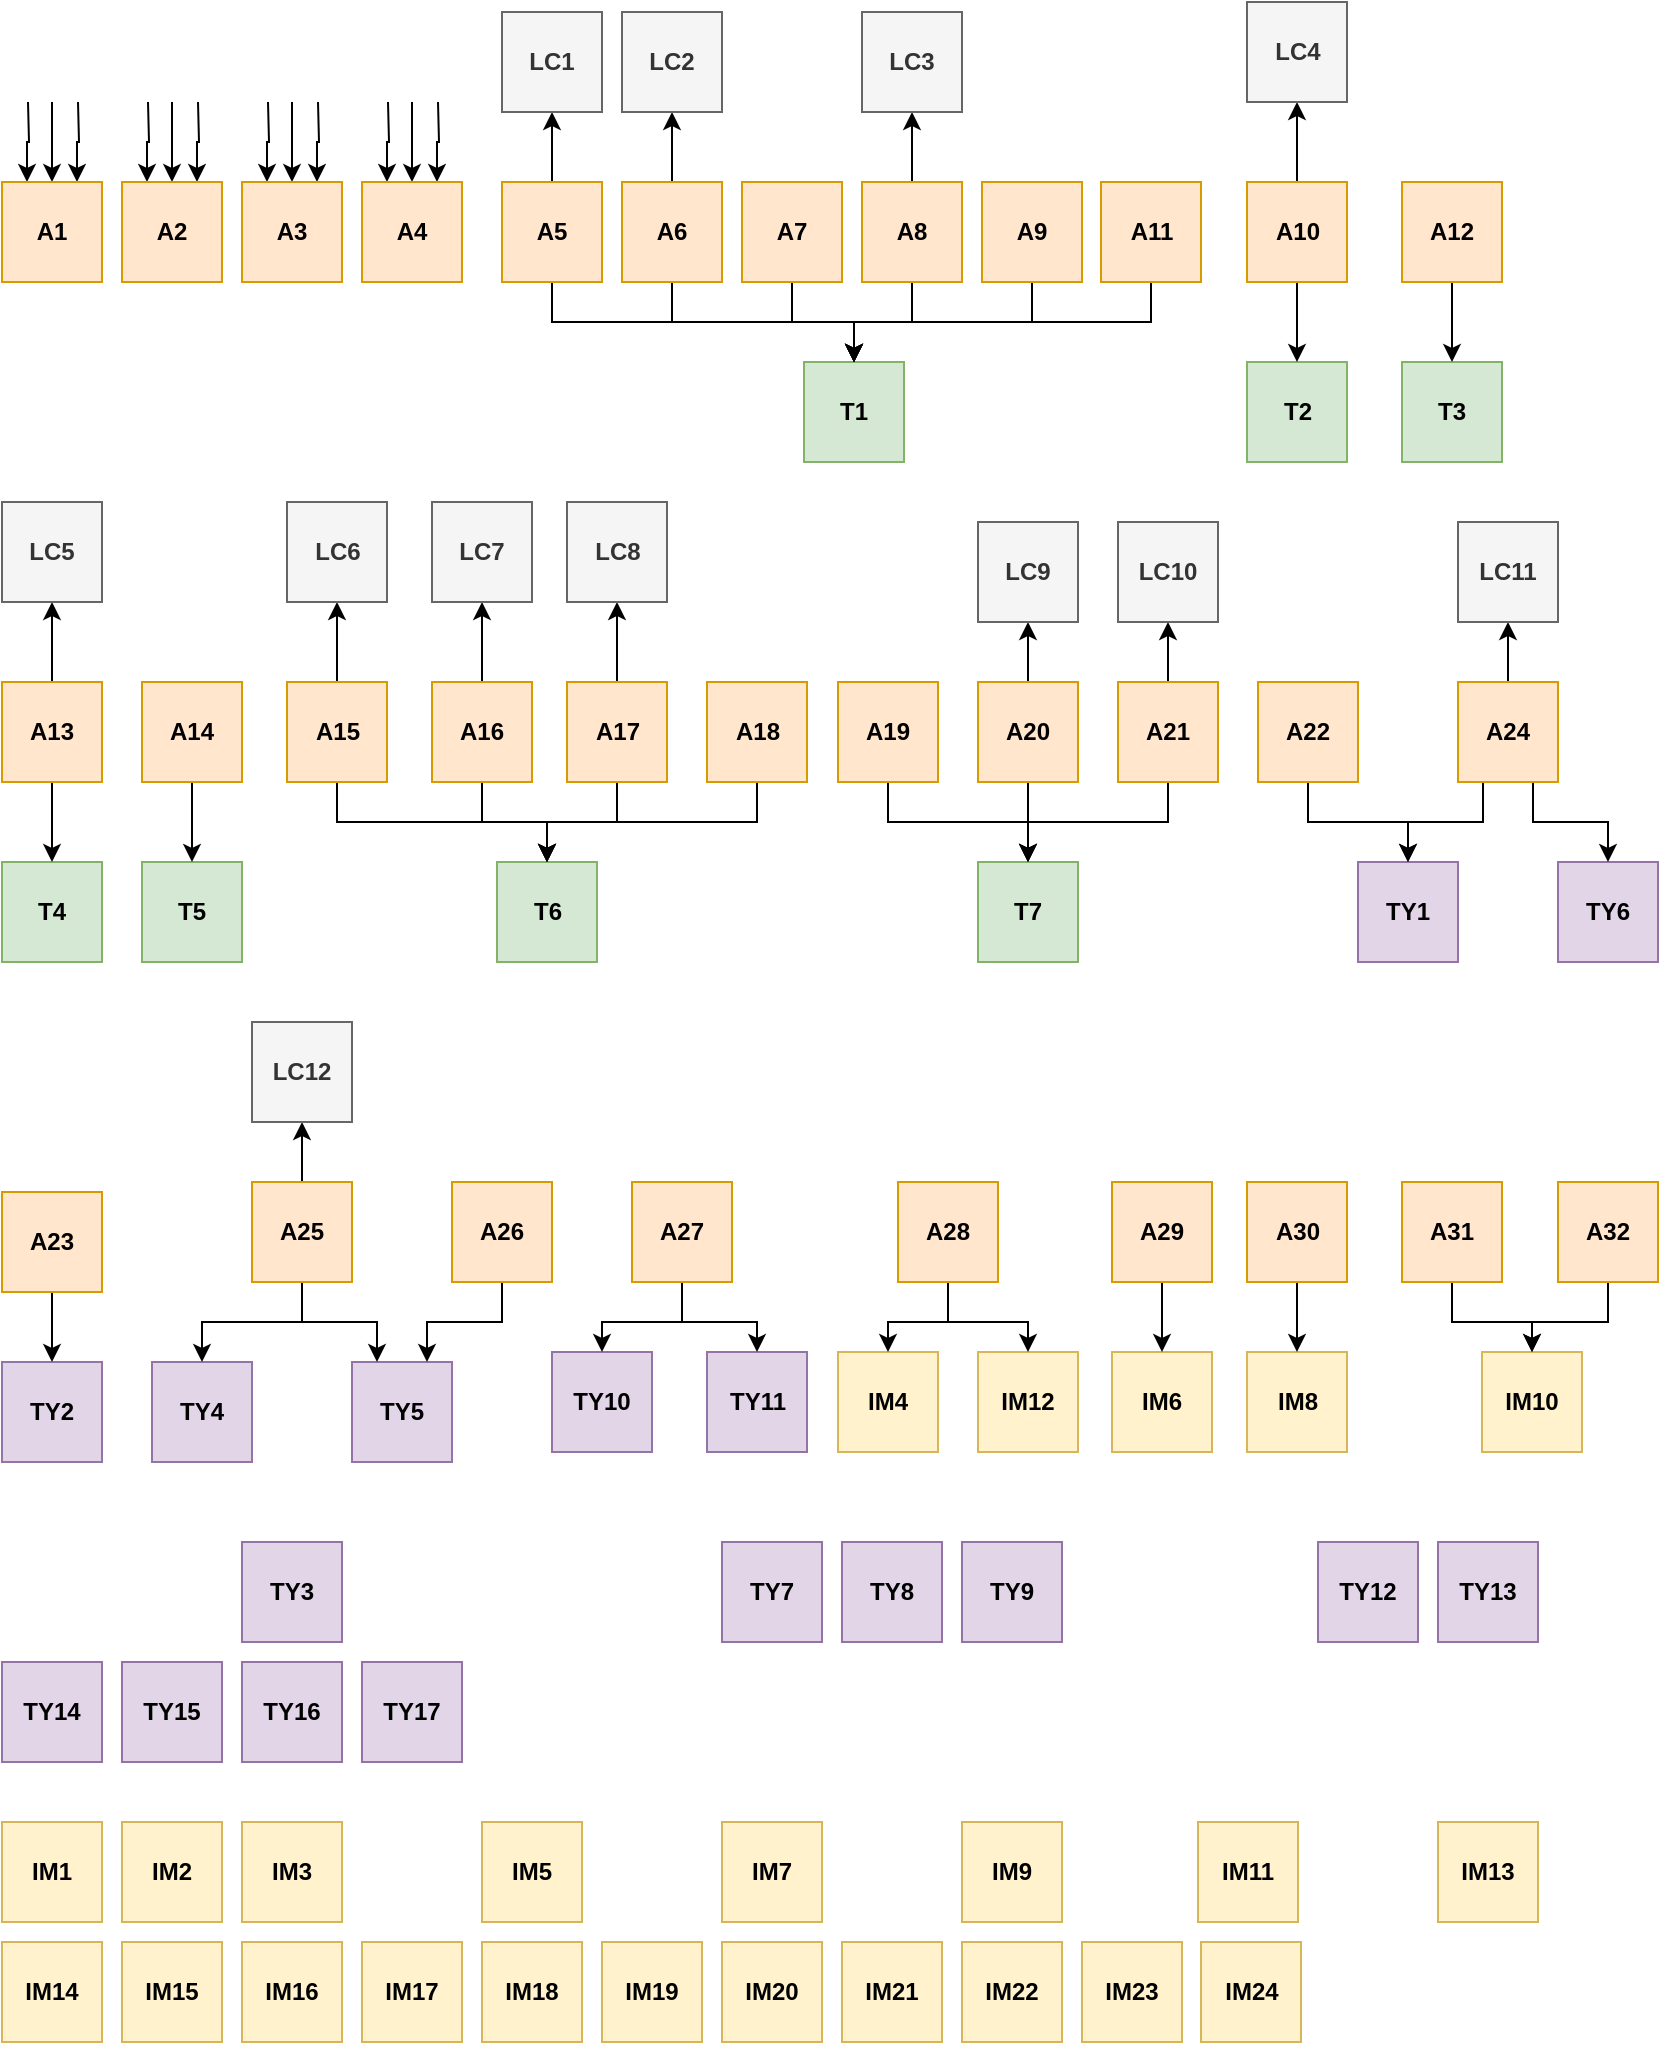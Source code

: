 <mxfile version="20.8.23" type="device"><diagram id="5urPLMQb_V5D_lJRH4lH" name="Page-1"><mxGraphModel dx="1372" dy="822" grid="1" gridSize="10" guides="1" tooltips="1" connect="1" arrows="1" fold="1" page="1" pageScale="1" pageWidth="850" pageHeight="1100" math="0" shadow="0"><root><mxCell id="0"/><mxCell id="1" parent="0"/><mxCell id="iH-Qjy_dWgZsUewNH3ee-1" value="&lt;b&gt;TY13&lt;/b&gt;" style="whiteSpace=wrap;html=1;aspect=fixed;fillColor=#e1d5e7;strokeColor=#9673a6;" parent="1" vertex="1"><mxGeometry x="728" y="780" width="50" height="50" as="geometry"/></mxCell><mxCell id="iH-Qjy_dWgZsUewNH3ee-2" value="&lt;b&gt;TY12&lt;/b&gt;" style="whiteSpace=wrap;html=1;aspect=fixed;fillColor=#e1d5e7;strokeColor=#9673a6;" parent="1" vertex="1"><mxGeometry x="668" y="780" width="50" height="50" as="geometry"/></mxCell><mxCell id="iH-Qjy_dWgZsUewNH3ee-3" value="&lt;b&gt;TY11&lt;/b&gt;" style="whiteSpace=wrap;html=1;aspect=fixed;fillColor=#e1d5e7;strokeColor=#9673a6;" parent="1" vertex="1"><mxGeometry x="362.5" y="685" width="50" height="50" as="geometry"/></mxCell><mxCell id="iH-Qjy_dWgZsUewNH3ee-4" value="&lt;b&gt;TY10&lt;/b&gt;" style="whiteSpace=wrap;html=1;aspect=fixed;fillColor=#e1d5e7;strokeColor=#9673a6;" parent="1" vertex="1"><mxGeometry x="285" y="685" width="50" height="50" as="geometry"/></mxCell><mxCell id="iH-Qjy_dWgZsUewNH3ee-5" value="&lt;b&gt;TY9&lt;/b&gt;" style="whiteSpace=wrap;html=1;aspect=fixed;fillColor=#e1d5e7;strokeColor=#9673a6;" parent="1" vertex="1"><mxGeometry x="490" y="780" width="50" height="50" as="geometry"/></mxCell><mxCell id="iH-Qjy_dWgZsUewNH3ee-6" value="&lt;b&gt;TY8&lt;/b&gt;" style="whiteSpace=wrap;html=1;aspect=fixed;fillColor=#e1d5e7;strokeColor=#9673a6;" parent="1" vertex="1"><mxGeometry x="430" y="780" width="50" height="50" as="geometry"/></mxCell><mxCell id="iH-Qjy_dWgZsUewNH3ee-7" value="&lt;b&gt;TY7&lt;/b&gt;" style="whiteSpace=wrap;html=1;aspect=fixed;fillColor=#e1d5e7;strokeColor=#9673a6;" parent="1" vertex="1"><mxGeometry x="370" y="780" width="50" height="50" as="geometry"/></mxCell><mxCell id="iH-Qjy_dWgZsUewNH3ee-8" value="&lt;b&gt;TY6&lt;/b&gt;" style="whiteSpace=wrap;html=1;aspect=fixed;fillColor=#e1d5e7;strokeColor=#9673a6;" parent="1" vertex="1"><mxGeometry x="788" y="440" width="50" height="50" as="geometry"/></mxCell><mxCell id="iH-Qjy_dWgZsUewNH3ee-9" value="&lt;b&gt;TY5&lt;/b&gt;" style="whiteSpace=wrap;html=1;aspect=fixed;fillColor=#e1d5e7;strokeColor=#9673a6;" parent="1" vertex="1"><mxGeometry x="185" y="690" width="50" height="50" as="geometry"/></mxCell><mxCell id="iH-Qjy_dWgZsUewNH3ee-10" value="&lt;b&gt;TY4&lt;/b&gt;" style="whiteSpace=wrap;html=1;aspect=fixed;fillColor=#e1d5e7;strokeColor=#9673a6;" parent="1" vertex="1"><mxGeometry x="85" y="690" width="50" height="50" as="geometry"/></mxCell><mxCell id="iH-Qjy_dWgZsUewNH3ee-11" value="&lt;b&gt;TY3&lt;/b&gt;" style="whiteSpace=wrap;html=1;aspect=fixed;fillColor=#e1d5e7;strokeColor=#9673a6;" parent="1" vertex="1"><mxGeometry x="130" y="780" width="50" height="50" as="geometry"/></mxCell><mxCell id="iH-Qjy_dWgZsUewNH3ee-12" value="&lt;b&gt;TY2&lt;/b&gt;" style="whiteSpace=wrap;html=1;aspect=fixed;fillColor=#e1d5e7;strokeColor=#9673a6;" parent="1" vertex="1"><mxGeometry x="10" y="690" width="50" height="50" as="geometry"/></mxCell><mxCell id="iH-Qjy_dWgZsUewNH3ee-13" value="&lt;b&gt;TY1&lt;/b&gt;" style="whiteSpace=wrap;html=1;aspect=fixed;fillColor=#e1d5e7;strokeColor=#9673a6;" parent="1" vertex="1"><mxGeometry x="688" y="440" width="50" height="50" as="geometry"/></mxCell><mxCell id="ObGAdsP4N7KiZt7P1WI1-11" value="&lt;b&gt;TY17&lt;/b&gt;" style="whiteSpace=wrap;html=1;aspect=fixed;fillColor=#e1d5e7;strokeColor=#9673a6;" parent="1" vertex="1"><mxGeometry x="190" y="840" width="50" height="50" as="geometry"/></mxCell><mxCell id="ObGAdsP4N7KiZt7P1WI1-12" value="&lt;b&gt;TY16&lt;/b&gt;" style="whiteSpace=wrap;html=1;aspect=fixed;fillColor=#e1d5e7;strokeColor=#9673a6;" parent="1" vertex="1"><mxGeometry x="130" y="840" width="50" height="50" as="geometry"/></mxCell><mxCell id="ObGAdsP4N7KiZt7P1WI1-13" value="&lt;b&gt;TY15&lt;/b&gt;" style="whiteSpace=wrap;html=1;aspect=fixed;fillColor=#e1d5e7;strokeColor=#9673a6;" parent="1" vertex="1"><mxGeometry x="70" y="840" width="50" height="50" as="geometry"/></mxCell><mxCell id="ObGAdsP4N7KiZt7P1WI1-14" value="&lt;b&gt;TY14&lt;/b&gt;" style="whiteSpace=wrap;html=1;aspect=fixed;fillColor=#e1d5e7;strokeColor=#9673a6;" parent="1" vertex="1"><mxGeometry x="10" y="840" width="50" height="50" as="geometry"/></mxCell><mxCell id="ObGAdsP4N7KiZt7P1WI1-15" value="T1" style="rounded=0;whiteSpace=wrap;html=1;fontStyle=1;fillColor=#d5e8d4;strokeColor=#82b366;" parent="1" vertex="1"><mxGeometry x="411" y="190" width="50" height="50" as="geometry"/></mxCell><mxCell id="ObGAdsP4N7KiZt7P1WI1-16" value="T2" style="rounded=0;whiteSpace=wrap;html=1;fontStyle=1;fillColor=#d5e8d4;strokeColor=#82b366;" parent="1" vertex="1"><mxGeometry x="632.5" y="190" width="50" height="50" as="geometry"/></mxCell><mxCell id="ObGAdsP4N7KiZt7P1WI1-17" value="T3" style="rounded=0;whiteSpace=wrap;html=1;fontStyle=1;fillColor=#d5e8d4;strokeColor=#82b366;" parent="1" vertex="1"><mxGeometry x="710" y="190" width="50" height="50" as="geometry"/></mxCell><mxCell id="ObGAdsP4N7KiZt7P1WI1-18" value="T4" style="rounded=0;whiteSpace=wrap;html=1;fontStyle=1;fillColor=#d5e8d4;strokeColor=#82b366;" parent="1" vertex="1"><mxGeometry x="10" y="440" width="50" height="50" as="geometry"/></mxCell><mxCell id="ObGAdsP4N7KiZt7P1WI1-19" value="T5" style="rounded=0;whiteSpace=wrap;html=1;fontStyle=1;fillColor=#d5e8d4;strokeColor=#82b366;" parent="1" vertex="1"><mxGeometry x="80" y="440" width="50" height="50" as="geometry"/></mxCell><mxCell id="ObGAdsP4N7KiZt7P1WI1-20" value="T7" style="rounded=0;whiteSpace=wrap;html=1;fontStyle=1;fillColor=#d5e8d4;strokeColor=#82b366;" parent="1" vertex="1"><mxGeometry x="498" y="440" width="50" height="50" as="geometry"/></mxCell><mxCell id="ObGAdsP4N7KiZt7P1WI1-21" value="T6" style="rounded=0;whiteSpace=wrap;html=1;fontStyle=1;fillColor=#d5e8d4;strokeColor=#82b366;" parent="1" vertex="1"><mxGeometry x="257.5" y="440" width="50" height="50" as="geometry"/></mxCell><mxCell id="ObGAdsP4N7KiZt7P1WI1-84" style="edgeStyle=orthogonalEdgeStyle;rounded=0;orthogonalLoop=1;jettySize=auto;html=1;exitX=0.25;exitY=0;exitDx=0;exitDy=0;endArrow=none;endFill=0;startArrow=classic;startFill=1;" parent="1" source="ObGAdsP4N7KiZt7P1WI1-22" edge="1"><mxGeometry relative="1" as="geometry"><mxPoint x="23" y="60" as="targetPoint"/></mxGeometry></mxCell><mxCell id="ObGAdsP4N7KiZt7P1WI1-85" style="edgeStyle=orthogonalEdgeStyle;rounded=0;orthogonalLoop=1;jettySize=auto;html=1;exitX=0.5;exitY=0;exitDx=0;exitDy=0;endArrow=none;endFill=0;startArrow=classic;startFill=1;" parent="1" source="ObGAdsP4N7KiZt7P1WI1-22" edge="1"><mxGeometry relative="1" as="geometry"><mxPoint x="35" y="60" as="targetPoint"/></mxGeometry></mxCell><mxCell id="ObGAdsP4N7KiZt7P1WI1-86" style="edgeStyle=orthogonalEdgeStyle;rounded=0;orthogonalLoop=1;jettySize=auto;html=1;exitX=0.75;exitY=0;exitDx=0;exitDy=0;endArrow=none;endFill=0;startArrow=classic;startFill=1;" parent="1" source="ObGAdsP4N7KiZt7P1WI1-22" edge="1"><mxGeometry relative="1" as="geometry"><mxPoint x="48" y="60" as="targetPoint"/></mxGeometry></mxCell><mxCell id="ObGAdsP4N7KiZt7P1WI1-22" value="A1" style="rounded=0;whiteSpace=wrap;html=1;fontStyle=1;fillColor=#ffe6cc;strokeColor=#d79b00;" parent="1" vertex="1"><mxGeometry x="10" y="100" width="50" height="50" as="geometry"/></mxCell><mxCell id="ObGAdsP4N7KiZt7P1WI1-87" style="edgeStyle=orthogonalEdgeStyle;rounded=0;orthogonalLoop=1;jettySize=auto;html=1;exitX=0.25;exitY=0;exitDx=0;exitDy=0;startArrow=classic;startFill=1;endArrow=none;endFill=0;" parent="1" source="ObGAdsP4N7KiZt7P1WI1-23" edge="1"><mxGeometry relative="1" as="geometry"><mxPoint x="83" y="60" as="targetPoint"/></mxGeometry></mxCell><mxCell id="ObGAdsP4N7KiZt7P1WI1-88" style="edgeStyle=orthogonalEdgeStyle;rounded=0;orthogonalLoop=1;jettySize=auto;html=1;exitX=0.5;exitY=0;exitDx=0;exitDy=0;startArrow=classic;startFill=1;endArrow=none;endFill=0;" parent="1" source="ObGAdsP4N7KiZt7P1WI1-23" edge="1"><mxGeometry relative="1" as="geometry"><mxPoint x="95" y="60" as="targetPoint"/></mxGeometry></mxCell><mxCell id="ObGAdsP4N7KiZt7P1WI1-89" style="edgeStyle=orthogonalEdgeStyle;rounded=0;orthogonalLoop=1;jettySize=auto;html=1;exitX=0.75;exitY=0;exitDx=0;exitDy=0;startArrow=classic;startFill=1;endArrow=none;endFill=0;" parent="1" source="ObGAdsP4N7KiZt7P1WI1-23" edge="1"><mxGeometry relative="1" as="geometry"><mxPoint x="108" y="60" as="targetPoint"/></mxGeometry></mxCell><mxCell id="ObGAdsP4N7KiZt7P1WI1-23" value="A2" style="rounded=0;whiteSpace=wrap;html=1;fontStyle=1;fillColor=#ffe6cc;strokeColor=#d79b00;" parent="1" vertex="1"><mxGeometry x="70" y="100" width="50" height="50" as="geometry"/></mxCell><mxCell id="ObGAdsP4N7KiZt7P1WI1-90" style="edgeStyle=orthogonalEdgeStyle;rounded=0;orthogonalLoop=1;jettySize=auto;html=1;exitX=0.25;exitY=0;exitDx=0;exitDy=0;startArrow=classic;startFill=1;endArrow=none;endFill=0;" parent="1" source="ObGAdsP4N7KiZt7P1WI1-24" edge="1"><mxGeometry relative="1" as="geometry"><mxPoint x="143" y="60" as="targetPoint"/></mxGeometry></mxCell><mxCell id="ObGAdsP4N7KiZt7P1WI1-91" style="edgeStyle=orthogonalEdgeStyle;rounded=0;orthogonalLoop=1;jettySize=auto;html=1;exitX=0.5;exitY=0;exitDx=0;exitDy=0;startArrow=classic;startFill=1;endArrow=none;endFill=0;" parent="1" source="ObGAdsP4N7KiZt7P1WI1-24" edge="1"><mxGeometry relative="1" as="geometry"><mxPoint x="155" y="60" as="targetPoint"/></mxGeometry></mxCell><mxCell id="ObGAdsP4N7KiZt7P1WI1-92" style="edgeStyle=orthogonalEdgeStyle;rounded=0;orthogonalLoop=1;jettySize=auto;html=1;exitX=0.75;exitY=0;exitDx=0;exitDy=0;startArrow=classic;startFill=1;endArrow=none;endFill=0;" parent="1" source="ObGAdsP4N7KiZt7P1WI1-24" edge="1"><mxGeometry relative="1" as="geometry"><mxPoint x="168" y="60" as="targetPoint"/></mxGeometry></mxCell><mxCell id="ObGAdsP4N7KiZt7P1WI1-24" value="A3" style="rounded=0;whiteSpace=wrap;html=1;fontStyle=1;fillColor=#ffe6cc;strokeColor=#d79b00;" parent="1" vertex="1"><mxGeometry x="130" y="100" width="50" height="50" as="geometry"/></mxCell><mxCell id="ObGAdsP4N7KiZt7P1WI1-93" style="edgeStyle=orthogonalEdgeStyle;rounded=0;orthogonalLoop=1;jettySize=auto;html=1;exitX=0.25;exitY=0;exitDx=0;exitDy=0;startArrow=classic;startFill=1;endArrow=none;endFill=0;" parent="1" source="ObGAdsP4N7KiZt7P1WI1-25" edge="1"><mxGeometry relative="1" as="geometry"><mxPoint x="203" y="60" as="targetPoint"/></mxGeometry></mxCell><mxCell id="ObGAdsP4N7KiZt7P1WI1-94" style="edgeStyle=orthogonalEdgeStyle;rounded=0;orthogonalLoop=1;jettySize=auto;html=1;exitX=0.5;exitY=0;exitDx=0;exitDy=0;startArrow=classic;startFill=1;endArrow=none;endFill=0;" parent="1" source="ObGAdsP4N7KiZt7P1WI1-25" edge="1"><mxGeometry relative="1" as="geometry"><mxPoint x="215" y="60" as="targetPoint"/></mxGeometry></mxCell><mxCell id="ObGAdsP4N7KiZt7P1WI1-95" style="edgeStyle=orthogonalEdgeStyle;rounded=0;orthogonalLoop=1;jettySize=auto;html=1;exitX=0.75;exitY=0;exitDx=0;exitDy=0;startArrow=classic;startFill=1;endArrow=none;endFill=0;" parent="1" source="ObGAdsP4N7KiZt7P1WI1-25" edge="1"><mxGeometry relative="1" as="geometry"><mxPoint x="228" y="60" as="targetPoint"/></mxGeometry></mxCell><mxCell id="ObGAdsP4N7KiZt7P1WI1-25" value="A4" style="rounded=0;whiteSpace=wrap;html=1;fontStyle=1;fillColor=#ffe6cc;strokeColor=#d79b00;" parent="1" vertex="1"><mxGeometry x="190" y="100" width="50" height="50" as="geometry"/></mxCell><mxCell id="ObGAdsP4N7KiZt7P1WI1-96" style="edgeStyle=orthogonalEdgeStyle;rounded=0;orthogonalLoop=1;jettySize=auto;html=1;exitX=0.5;exitY=0;exitDx=0;exitDy=0;entryX=0.5;entryY=1;entryDx=0;entryDy=0;startArrow=none;startFill=0;endArrow=classic;endFill=1;" parent="1" source="ObGAdsP4N7KiZt7P1WI1-26" target="ObGAdsP4N7KiZt7P1WI1-51" edge="1"><mxGeometry relative="1" as="geometry"/></mxCell><mxCell id="ObGAdsP4N7KiZt7P1WI1-97" style="edgeStyle=orthogonalEdgeStyle;rounded=0;orthogonalLoop=1;jettySize=auto;html=1;exitX=0.5;exitY=1;exitDx=0;exitDy=0;entryX=0.5;entryY=0;entryDx=0;entryDy=0;startArrow=none;startFill=0;endArrow=classic;endFill=1;" parent="1" source="ObGAdsP4N7KiZt7P1WI1-26" target="ObGAdsP4N7KiZt7P1WI1-15" edge="1"><mxGeometry relative="1" as="geometry"/></mxCell><mxCell id="ObGAdsP4N7KiZt7P1WI1-26" value="A5" style="rounded=0;whiteSpace=wrap;html=1;fontStyle=1;fillColor=#ffe6cc;strokeColor=#d79b00;" parent="1" vertex="1"><mxGeometry x="260" y="100" width="50" height="50" as="geometry"/></mxCell><mxCell id="ObGAdsP4N7KiZt7P1WI1-98" style="edgeStyle=orthogonalEdgeStyle;rounded=0;orthogonalLoop=1;jettySize=auto;html=1;exitX=0.5;exitY=1;exitDx=0;exitDy=0;entryX=0.5;entryY=0;entryDx=0;entryDy=0;startArrow=none;startFill=0;endArrow=classic;endFill=1;" parent="1" source="ObGAdsP4N7KiZt7P1WI1-27" target="ObGAdsP4N7KiZt7P1WI1-15" edge="1"><mxGeometry relative="1" as="geometry"/></mxCell><mxCell id="ObGAdsP4N7KiZt7P1WI1-99" style="edgeStyle=orthogonalEdgeStyle;rounded=0;orthogonalLoop=1;jettySize=auto;html=1;exitX=0.5;exitY=0;exitDx=0;exitDy=0;entryX=0.5;entryY=1;entryDx=0;entryDy=0;startArrow=none;startFill=0;endArrow=classic;endFill=1;" parent="1" source="ObGAdsP4N7KiZt7P1WI1-27" target="ObGAdsP4N7KiZt7P1WI1-52" edge="1"><mxGeometry relative="1" as="geometry"/></mxCell><mxCell id="ObGAdsP4N7KiZt7P1WI1-27" value="A6" style="rounded=0;whiteSpace=wrap;html=1;fontStyle=1;fillColor=#ffe6cc;strokeColor=#d79b00;" parent="1" vertex="1"><mxGeometry x="320" y="100" width="50" height="50" as="geometry"/></mxCell><mxCell id="ObGAdsP4N7KiZt7P1WI1-100" style="edgeStyle=orthogonalEdgeStyle;rounded=0;orthogonalLoop=1;jettySize=auto;html=1;exitX=0.5;exitY=1;exitDx=0;exitDy=0;entryX=0.5;entryY=0;entryDx=0;entryDy=0;startArrow=none;startFill=0;endArrow=classic;endFill=1;" parent="1" source="ObGAdsP4N7KiZt7P1WI1-28" target="ObGAdsP4N7KiZt7P1WI1-15" edge="1"><mxGeometry relative="1" as="geometry"/></mxCell><mxCell id="ObGAdsP4N7KiZt7P1WI1-28" value="A7" style="rounded=0;whiteSpace=wrap;html=1;fontStyle=1;fillColor=#ffe6cc;strokeColor=#d79b00;" parent="1" vertex="1"><mxGeometry x="380" y="100" width="50" height="50" as="geometry"/></mxCell><mxCell id="ObGAdsP4N7KiZt7P1WI1-101" style="edgeStyle=orthogonalEdgeStyle;rounded=0;orthogonalLoop=1;jettySize=auto;html=1;exitX=0.5;exitY=1;exitDx=0;exitDy=0;entryX=0.5;entryY=0;entryDx=0;entryDy=0;startArrow=none;startFill=0;endArrow=classic;endFill=1;" parent="1" source="ObGAdsP4N7KiZt7P1WI1-29" target="ObGAdsP4N7KiZt7P1WI1-15" edge="1"><mxGeometry relative="1" as="geometry"/></mxCell><mxCell id="ObGAdsP4N7KiZt7P1WI1-102" value="" style="edgeStyle=orthogonalEdgeStyle;rounded=0;orthogonalLoop=1;jettySize=auto;html=1;startArrow=none;startFill=0;endArrow=classic;endFill=1;" parent="1" source="ObGAdsP4N7KiZt7P1WI1-29" target="ObGAdsP4N7KiZt7P1WI1-53" edge="1"><mxGeometry relative="1" as="geometry"/></mxCell><mxCell id="ObGAdsP4N7KiZt7P1WI1-29" value="A8" style="rounded=0;whiteSpace=wrap;html=1;fontStyle=1;fillColor=#ffe6cc;strokeColor=#d79b00;" parent="1" vertex="1"><mxGeometry x="440" y="100" width="50" height="50" as="geometry"/></mxCell><mxCell id="ObGAdsP4N7KiZt7P1WI1-103" style="edgeStyle=orthogonalEdgeStyle;rounded=0;orthogonalLoop=1;jettySize=auto;html=1;exitX=0.5;exitY=1;exitDx=0;exitDy=0;entryX=0.5;entryY=0;entryDx=0;entryDy=0;startArrow=none;startFill=0;endArrow=classic;endFill=1;" parent="1" source="ObGAdsP4N7KiZt7P1WI1-30" target="ObGAdsP4N7KiZt7P1WI1-15" edge="1"><mxGeometry relative="1" as="geometry"/></mxCell><mxCell id="ObGAdsP4N7KiZt7P1WI1-30" value="A9" style="rounded=0;whiteSpace=wrap;html=1;fontStyle=1;fillColor=#ffe6cc;strokeColor=#d79b00;" parent="1" vertex="1"><mxGeometry x="500" y="100" width="50" height="50" as="geometry"/></mxCell><mxCell id="ObGAdsP4N7KiZt7P1WI1-104" value="" style="edgeStyle=orthogonalEdgeStyle;rounded=0;orthogonalLoop=1;jettySize=auto;html=1;startArrow=none;startFill=0;endArrow=classic;endFill=1;" parent="1" source="ObGAdsP4N7KiZt7P1WI1-31" target="ObGAdsP4N7KiZt7P1WI1-16" edge="1"><mxGeometry relative="1" as="geometry"/></mxCell><mxCell id="ObGAdsP4N7KiZt7P1WI1-105" value="" style="edgeStyle=orthogonalEdgeStyle;rounded=0;orthogonalLoop=1;jettySize=auto;html=1;startArrow=none;startFill=0;endArrow=classic;endFill=1;" parent="1" source="ObGAdsP4N7KiZt7P1WI1-31" target="ObGAdsP4N7KiZt7P1WI1-54" edge="1"><mxGeometry relative="1" as="geometry"/></mxCell><mxCell id="ObGAdsP4N7KiZt7P1WI1-31" value="A10" style="rounded=0;whiteSpace=wrap;html=1;fontStyle=1;fillColor=#ffe6cc;strokeColor=#d79b00;" parent="1" vertex="1"><mxGeometry x="632.5" y="100" width="50" height="50" as="geometry"/></mxCell><mxCell id="M5td19MHotdYiMGYQyEI-6" style="edgeStyle=orthogonalEdgeStyle;rounded=0;orthogonalLoop=1;jettySize=auto;html=1;exitX=0.5;exitY=1;exitDx=0;exitDy=0;entryX=0.5;entryY=0;entryDx=0;entryDy=0;" edge="1" parent="1" source="ObGAdsP4N7KiZt7P1WI1-32" target="ObGAdsP4N7KiZt7P1WI1-15"><mxGeometry relative="1" as="geometry"/></mxCell><mxCell id="ObGAdsP4N7KiZt7P1WI1-32" value="A11" style="rounded=0;whiteSpace=wrap;html=1;fontStyle=1;fillColor=#ffe6cc;strokeColor=#d79b00;" parent="1" vertex="1"><mxGeometry x="559.5" y="100" width="50" height="50" as="geometry"/></mxCell><mxCell id="ObGAdsP4N7KiZt7P1WI1-109" value="" style="edgeStyle=orthogonalEdgeStyle;rounded=0;orthogonalLoop=1;jettySize=auto;html=1;startArrow=none;startFill=0;endArrow=classic;endFill=1;" parent="1" source="ObGAdsP4N7KiZt7P1WI1-33" target="ObGAdsP4N7KiZt7P1WI1-17" edge="1"><mxGeometry relative="1" as="geometry"/></mxCell><mxCell id="ObGAdsP4N7KiZt7P1WI1-33" value="A12" style="rounded=0;whiteSpace=wrap;html=1;fontStyle=1;fillColor=#ffe6cc;strokeColor=#d79b00;" parent="1" vertex="1"><mxGeometry x="710" y="100" width="50" height="50" as="geometry"/></mxCell><mxCell id="ObGAdsP4N7KiZt7P1WI1-110" value="" style="edgeStyle=orthogonalEdgeStyle;rounded=0;orthogonalLoop=1;jettySize=auto;html=1;startArrow=none;startFill=0;endArrow=classic;endFill=1;" parent="1" source="ObGAdsP4N7KiZt7P1WI1-34" target="ObGAdsP4N7KiZt7P1WI1-56" edge="1"><mxGeometry relative="1" as="geometry"/></mxCell><mxCell id="ObGAdsP4N7KiZt7P1WI1-111" value="" style="edgeStyle=orthogonalEdgeStyle;rounded=0;orthogonalLoop=1;jettySize=auto;html=1;startArrow=none;startFill=0;endArrow=classic;endFill=1;" parent="1" source="ObGAdsP4N7KiZt7P1WI1-34" target="ObGAdsP4N7KiZt7P1WI1-18" edge="1"><mxGeometry relative="1" as="geometry"/></mxCell><mxCell id="ObGAdsP4N7KiZt7P1WI1-34" value="A13" style="rounded=0;whiteSpace=wrap;html=1;fontStyle=1;fillColor=#ffe6cc;strokeColor=#d79b00;" parent="1" vertex="1"><mxGeometry x="10" y="350" width="50" height="50" as="geometry"/></mxCell><mxCell id="ObGAdsP4N7KiZt7P1WI1-112" value="" style="edgeStyle=orthogonalEdgeStyle;rounded=0;orthogonalLoop=1;jettySize=auto;html=1;startArrow=none;startFill=0;endArrow=classic;endFill=1;" parent="1" source="ObGAdsP4N7KiZt7P1WI1-35" target="ObGAdsP4N7KiZt7P1WI1-19" edge="1"><mxGeometry relative="1" as="geometry"/></mxCell><mxCell id="ObGAdsP4N7KiZt7P1WI1-35" value="A14" style="rounded=0;whiteSpace=wrap;html=1;fontStyle=1;fillColor=#ffe6cc;strokeColor=#d79b00;" parent="1" vertex="1"><mxGeometry x="80" y="350" width="50" height="50" as="geometry"/></mxCell><mxCell id="ObGAdsP4N7KiZt7P1WI1-113" value="" style="edgeStyle=orthogonalEdgeStyle;rounded=0;orthogonalLoop=1;jettySize=auto;html=1;startArrow=none;startFill=0;endArrow=classic;endFill=1;" parent="1" source="ObGAdsP4N7KiZt7P1WI1-36" target="ObGAdsP4N7KiZt7P1WI1-57" edge="1"><mxGeometry relative="1" as="geometry"/></mxCell><mxCell id="ObGAdsP4N7KiZt7P1WI1-114" value="" style="edgeStyle=orthogonalEdgeStyle;rounded=0;orthogonalLoop=1;jettySize=auto;html=1;startArrow=none;startFill=0;endArrow=classic;endFill=1;exitX=0.5;exitY=1;exitDx=0;exitDy=0;" parent="1" source="ObGAdsP4N7KiZt7P1WI1-36" target="ObGAdsP4N7KiZt7P1WI1-21" edge="1"><mxGeometry relative="1" as="geometry"/></mxCell><mxCell id="ObGAdsP4N7KiZt7P1WI1-36" value="A15" style="rounded=0;whiteSpace=wrap;html=1;fontStyle=1;fillColor=#ffe6cc;strokeColor=#d79b00;" parent="1" vertex="1"><mxGeometry x="152.5" y="350" width="50" height="50" as="geometry"/></mxCell><mxCell id="ObGAdsP4N7KiZt7P1WI1-115" value="" style="edgeStyle=orthogonalEdgeStyle;rounded=0;orthogonalLoop=1;jettySize=auto;html=1;startArrow=none;startFill=0;endArrow=classic;endFill=1;" parent="1" source="ObGAdsP4N7KiZt7P1WI1-37" target="ObGAdsP4N7KiZt7P1WI1-58" edge="1"><mxGeometry relative="1" as="geometry"/></mxCell><mxCell id="ObGAdsP4N7KiZt7P1WI1-118" value="" style="edgeStyle=orthogonalEdgeStyle;rounded=0;orthogonalLoop=1;jettySize=auto;html=1;startArrow=none;startFill=0;endArrow=classic;endFill=1;" parent="1" source="ObGAdsP4N7KiZt7P1WI1-37" target="ObGAdsP4N7KiZt7P1WI1-21" edge="1"><mxGeometry relative="1" as="geometry"/></mxCell><mxCell id="ObGAdsP4N7KiZt7P1WI1-37" value="A16" style="rounded=0;whiteSpace=wrap;html=1;fontStyle=1;fillColor=#ffe6cc;strokeColor=#d79b00;" parent="1" vertex="1"><mxGeometry x="225" y="350" width="50" height="50" as="geometry"/></mxCell><mxCell id="ObGAdsP4N7KiZt7P1WI1-116" value="" style="edgeStyle=orthogonalEdgeStyle;rounded=0;orthogonalLoop=1;jettySize=auto;html=1;startArrow=none;startFill=0;endArrow=classic;endFill=1;" parent="1" source="ObGAdsP4N7KiZt7P1WI1-38" target="ObGAdsP4N7KiZt7P1WI1-59" edge="1"><mxGeometry relative="1" as="geometry"/></mxCell><mxCell id="ObGAdsP4N7KiZt7P1WI1-117" value="" style="edgeStyle=orthogonalEdgeStyle;rounded=0;orthogonalLoop=1;jettySize=auto;html=1;startArrow=none;startFill=0;endArrow=classic;endFill=1;entryX=0.5;entryY=0;entryDx=0;entryDy=0;exitX=0.5;exitY=1;exitDx=0;exitDy=0;" parent="1" source="ObGAdsP4N7KiZt7P1WI1-38" target="ObGAdsP4N7KiZt7P1WI1-21" edge="1"><mxGeometry relative="1" as="geometry"/></mxCell><mxCell id="ObGAdsP4N7KiZt7P1WI1-38" value="A17" style="rounded=0;whiteSpace=wrap;html=1;fontStyle=1;fillColor=#ffe6cc;strokeColor=#d79b00;" parent="1" vertex="1"><mxGeometry x="292.5" y="350" width="50" height="50" as="geometry"/></mxCell><mxCell id="ObGAdsP4N7KiZt7P1WI1-119" style="edgeStyle=orthogonalEdgeStyle;rounded=0;orthogonalLoop=1;jettySize=auto;html=1;exitX=0.5;exitY=1;exitDx=0;exitDy=0;entryX=0.5;entryY=0;entryDx=0;entryDy=0;startArrow=none;startFill=0;endArrow=classic;endFill=1;" parent="1" source="ObGAdsP4N7KiZt7P1WI1-39" target="ObGAdsP4N7KiZt7P1WI1-21" edge="1"><mxGeometry relative="1" as="geometry"/></mxCell><mxCell id="ObGAdsP4N7KiZt7P1WI1-39" value="A18" style="rounded=0;whiteSpace=wrap;html=1;fontStyle=1;fillColor=#ffe6cc;strokeColor=#d79b00;" parent="1" vertex="1"><mxGeometry x="362.5" y="350" width="50" height="50" as="geometry"/></mxCell><mxCell id="ObGAdsP4N7KiZt7P1WI1-120" value="" style="edgeStyle=orthogonalEdgeStyle;rounded=0;orthogonalLoop=1;jettySize=auto;html=1;startArrow=none;startFill=0;endArrow=classic;endFill=1;exitX=0.5;exitY=1;exitDx=0;exitDy=0;" parent="1" source="ObGAdsP4N7KiZt7P1WI1-40" target="ObGAdsP4N7KiZt7P1WI1-20" edge="1"><mxGeometry relative="1" as="geometry"/></mxCell><mxCell id="ObGAdsP4N7KiZt7P1WI1-40" value="A19" style="rounded=0;whiteSpace=wrap;html=1;fontStyle=1;fillColor=#ffe6cc;strokeColor=#d79b00;" parent="1" vertex="1"><mxGeometry x="428" y="350" width="50" height="50" as="geometry"/></mxCell><mxCell id="ObGAdsP4N7KiZt7P1WI1-121" style="edgeStyle=orthogonalEdgeStyle;rounded=0;orthogonalLoop=1;jettySize=auto;html=1;exitX=0.5;exitY=1;exitDx=0;exitDy=0;entryX=0.5;entryY=0;entryDx=0;entryDy=0;startArrow=none;startFill=0;endArrow=classic;endFill=1;" parent="1" source="ObGAdsP4N7KiZt7P1WI1-41" target="ObGAdsP4N7KiZt7P1WI1-20" edge="1"><mxGeometry relative="1" as="geometry"/></mxCell><mxCell id="ObGAdsP4N7KiZt7P1WI1-122" value="" style="edgeStyle=orthogonalEdgeStyle;rounded=0;orthogonalLoop=1;jettySize=auto;html=1;startArrow=none;startFill=0;endArrow=classic;endFill=1;" parent="1" source="ObGAdsP4N7KiZt7P1WI1-41" target="ObGAdsP4N7KiZt7P1WI1-60" edge="1"><mxGeometry relative="1" as="geometry"/></mxCell><mxCell id="ObGAdsP4N7KiZt7P1WI1-41" value="A20" style="rounded=0;whiteSpace=wrap;html=1;fontStyle=1;fillColor=#ffe6cc;strokeColor=#d79b00;" parent="1" vertex="1"><mxGeometry x="498" y="350" width="50" height="50" as="geometry"/></mxCell><mxCell id="ObGAdsP4N7KiZt7P1WI1-123" value="" style="edgeStyle=orthogonalEdgeStyle;rounded=0;orthogonalLoop=1;jettySize=auto;html=1;startArrow=none;startFill=0;endArrow=classic;endFill=1;" parent="1" source="ObGAdsP4N7KiZt7P1WI1-42" target="ObGAdsP4N7KiZt7P1WI1-61" edge="1"><mxGeometry relative="1" as="geometry"/></mxCell><mxCell id="ObGAdsP4N7KiZt7P1WI1-124" style="edgeStyle=orthogonalEdgeStyle;rounded=0;orthogonalLoop=1;jettySize=auto;html=1;exitX=0.5;exitY=1;exitDx=0;exitDy=0;entryX=0.5;entryY=0;entryDx=0;entryDy=0;startArrow=none;startFill=0;endArrow=classic;endFill=1;" parent="1" source="ObGAdsP4N7KiZt7P1WI1-42" target="ObGAdsP4N7KiZt7P1WI1-20" edge="1"><mxGeometry relative="1" as="geometry"/></mxCell><mxCell id="ObGAdsP4N7KiZt7P1WI1-42" value="A21" style="rounded=0;whiteSpace=wrap;html=1;fontStyle=1;fillColor=#ffe6cc;strokeColor=#d79b00;" parent="1" vertex="1"><mxGeometry x="568" y="350" width="50" height="50" as="geometry"/></mxCell><mxCell id="M5td19MHotdYiMGYQyEI-8" style="edgeStyle=orthogonalEdgeStyle;rounded=0;orthogonalLoop=1;jettySize=auto;html=1;exitX=0.5;exitY=1;exitDx=0;exitDy=0;entryX=0.5;entryY=0;entryDx=0;entryDy=0;" edge="1" parent="1" source="ObGAdsP4N7KiZt7P1WI1-43" target="iH-Qjy_dWgZsUewNH3ee-13"><mxGeometry relative="1" as="geometry"/></mxCell><mxCell id="ObGAdsP4N7KiZt7P1WI1-43" value="A22" style="rounded=0;whiteSpace=wrap;html=1;fontStyle=1;fillColor=#ffe6cc;strokeColor=#d79b00;" parent="1" vertex="1"><mxGeometry x="638" y="350" width="50" height="50" as="geometry"/></mxCell><mxCell id="ObGAdsP4N7KiZt7P1WI1-127" style="edgeStyle=orthogonalEdgeStyle;rounded=0;orthogonalLoop=1;jettySize=auto;html=1;exitX=0.5;exitY=1;exitDx=0;exitDy=0;entryX=0.5;entryY=0;entryDx=0;entryDy=0;startArrow=none;startFill=0;endArrow=classic;endFill=1;" parent="1" source="ObGAdsP4N7KiZt7P1WI1-44" target="iH-Qjy_dWgZsUewNH3ee-12" edge="1"><mxGeometry relative="1" as="geometry"/></mxCell><mxCell id="ObGAdsP4N7KiZt7P1WI1-44" value="A23" style="rounded=0;whiteSpace=wrap;html=1;fontStyle=1;fillColor=#ffe6cc;strokeColor=#d79b00;" parent="1" vertex="1"><mxGeometry x="10" y="605" width="50" height="50" as="geometry"/></mxCell><mxCell id="ObGAdsP4N7KiZt7P1WI1-130" value="" style="edgeStyle=orthogonalEdgeStyle;rounded=0;orthogonalLoop=1;jettySize=auto;html=1;startArrow=none;startFill=0;endArrow=classic;endFill=1;" parent="1" source="ObGAdsP4N7KiZt7P1WI1-45" target="ObGAdsP4N7KiZt7P1WI1-63" edge="1"><mxGeometry relative="1" as="geometry"/></mxCell><mxCell id="M5td19MHotdYiMGYQyEI-7" style="edgeStyle=orthogonalEdgeStyle;rounded=0;orthogonalLoop=1;jettySize=auto;html=1;entryX=0.5;entryY=0;entryDx=0;entryDy=0;exitX=0.25;exitY=1;exitDx=0;exitDy=0;" edge="1" parent="1" source="ObGAdsP4N7KiZt7P1WI1-45" target="iH-Qjy_dWgZsUewNH3ee-13"><mxGeometry relative="1" as="geometry"><mxPoint x="745.5" y="420" as="targetPoint"/></mxGeometry></mxCell><mxCell id="M5td19MHotdYiMGYQyEI-10" style="edgeStyle=orthogonalEdgeStyle;rounded=0;orthogonalLoop=1;jettySize=auto;html=1;exitX=0.75;exitY=1;exitDx=0;exitDy=0;entryX=0.5;entryY=0;entryDx=0;entryDy=0;" edge="1" parent="1" source="ObGAdsP4N7KiZt7P1WI1-45" target="iH-Qjy_dWgZsUewNH3ee-8"><mxGeometry relative="1" as="geometry"/></mxCell><mxCell id="ObGAdsP4N7KiZt7P1WI1-45" value="A24" style="rounded=0;whiteSpace=wrap;html=1;fontStyle=1;fillColor=#ffe6cc;strokeColor=#d79b00;" parent="1" vertex="1"><mxGeometry x="738" y="350" width="50" height="50" as="geometry"/></mxCell><mxCell id="M5td19MHotdYiMGYQyEI-11" style="edgeStyle=orthogonalEdgeStyle;rounded=0;orthogonalLoop=1;jettySize=auto;html=1;exitX=0.5;exitY=1;exitDx=0;exitDy=0;entryX=0.5;entryY=0;entryDx=0;entryDy=0;" edge="1" parent="1" source="ObGAdsP4N7KiZt7P1WI1-46" target="iH-Qjy_dWgZsUewNH3ee-10"><mxGeometry relative="1" as="geometry"/></mxCell><mxCell id="M5td19MHotdYiMGYQyEI-12" style="edgeStyle=orthogonalEdgeStyle;rounded=0;orthogonalLoop=1;jettySize=auto;html=1;exitX=0.5;exitY=1;exitDx=0;exitDy=0;entryX=0.25;entryY=0;entryDx=0;entryDy=0;" edge="1" parent="1" source="ObGAdsP4N7KiZt7P1WI1-46" target="iH-Qjy_dWgZsUewNH3ee-9"><mxGeometry relative="1" as="geometry"/></mxCell><mxCell id="M5td19MHotdYiMGYQyEI-13" value="" style="edgeStyle=orthogonalEdgeStyle;rounded=0;orthogonalLoop=1;jettySize=auto;html=1;" edge="1" parent="1" source="ObGAdsP4N7KiZt7P1WI1-46" target="ObGAdsP4N7KiZt7P1WI1-62"><mxGeometry relative="1" as="geometry"/></mxCell><mxCell id="ObGAdsP4N7KiZt7P1WI1-46" value="A25" style="rounded=0;whiteSpace=wrap;html=1;fontStyle=1;fillColor=#ffe6cc;strokeColor=#d79b00;" parent="1" vertex="1"><mxGeometry x="135" y="600" width="50" height="50" as="geometry"/></mxCell><mxCell id="M5td19MHotdYiMGYQyEI-14" style="edgeStyle=orthogonalEdgeStyle;rounded=0;orthogonalLoop=1;jettySize=auto;html=1;exitX=0.5;exitY=1;exitDx=0;exitDy=0;entryX=0.75;entryY=0;entryDx=0;entryDy=0;" edge="1" parent="1" source="ObGAdsP4N7KiZt7P1WI1-47" target="iH-Qjy_dWgZsUewNH3ee-9"><mxGeometry relative="1" as="geometry"/></mxCell><mxCell id="ObGAdsP4N7KiZt7P1WI1-47" value="A26" style="rounded=0;whiteSpace=wrap;html=1;fontStyle=1;fillColor=#ffe6cc;strokeColor=#d79b00;" parent="1" vertex="1"><mxGeometry x="235" y="600" width="50" height="50" as="geometry"/></mxCell><mxCell id="M5td19MHotdYiMGYQyEI-15" style="edgeStyle=orthogonalEdgeStyle;rounded=0;orthogonalLoop=1;jettySize=auto;html=1;exitX=0.5;exitY=1;exitDx=0;exitDy=0;entryX=0.5;entryY=0;entryDx=0;entryDy=0;" edge="1" parent="1" source="ObGAdsP4N7KiZt7P1WI1-48" target="iH-Qjy_dWgZsUewNH3ee-4"><mxGeometry relative="1" as="geometry"/></mxCell><mxCell id="M5td19MHotdYiMGYQyEI-16" style="edgeStyle=orthogonalEdgeStyle;rounded=0;orthogonalLoop=1;jettySize=auto;html=1;exitX=0.5;exitY=1;exitDx=0;exitDy=0;entryX=0.5;entryY=0;entryDx=0;entryDy=0;" edge="1" parent="1" source="ObGAdsP4N7KiZt7P1WI1-48" target="iH-Qjy_dWgZsUewNH3ee-3"><mxGeometry relative="1" as="geometry"/></mxCell><mxCell id="ObGAdsP4N7KiZt7P1WI1-48" value="A27" style="rounded=0;whiteSpace=wrap;html=1;fontStyle=1;fillColor=#ffe6cc;strokeColor=#d79b00;" parent="1" vertex="1"><mxGeometry x="325" y="600" width="50" height="50" as="geometry"/></mxCell><mxCell id="ObGAdsP4N7KiZt7P1WI1-51" value="LC1" style="rounded=0;whiteSpace=wrap;html=1;fontStyle=1;fillColor=#f5f5f5;strokeColor=#666666;fontColor=#333333;" parent="1" vertex="1"><mxGeometry x="260" y="15" width="50" height="50" as="geometry"/></mxCell><mxCell id="ObGAdsP4N7KiZt7P1WI1-52" value="LC2" style="rounded=0;whiteSpace=wrap;html=1;fontStyle=1;fillColor=#f5f5f5;strokeColor=#666666;fontColor=#333333;" parent="1" vertex="1"><mxGeometry x="320" y="15" width="50" height="50" as="geometry"/></mxCell><mxCell id="ObGAdsP4N7KiZt7P1WI1-53" value="LC3" style="rounded=0;whiteSpace=wrap;html=1;fontStyle=1;fillColor=#f5f5f5;strokeColor=#666666;fontColor=#333333;" parent="1" vertex="1"><mxGeometry x="440" y="15" width="50" height="50" as="geometry"/></mxCell><mxCell id="ObGAdsP4N7KiZt7P1WI1-54" value="LC4" style="rounded=0;whiteSpace=wrap;html=1;fontStyle=1;fillColor=#f5f5f5;strokeColor=#666666;fontColor=#333333;" parent="1" vertex="1"><mxGeometry x="632.5" y="10" width="50" height="50" as="geometry"/></mxCell><mxCell id="ObGAdsP4N7KiZt7P1WI1-56" value="LC5" style="rounded=0;whiteSpace=wrap;html=1;fontStyle=1;fillColor=#f5f5f5;strokeColor=#666666;fontColor=#333333;" parent="1" vertex="1"><mxGeometry x="10" y="260" width="50" height="50" as="geometry"/></mxCell><mxCell id="ObGAdsP4N7KiZt7P1WI1-57" value="LC6" style="rounded=0;whiteSpace=wrap;html=1;fontStyle=1;fillColor=#f5f5f5;strokeColor=#666666;fontColor=#333333;" parent="1" vertex="1"><mxGeometry x="152.5" y="260" width="50" height="50" as="geometry"/></mxCell><mxCell id="ObGAdsP4N7KiZt7P1WI1-58" value="LC7" style="rounded=0;whiteSpace=wrap;html=1;fontStyle=1;fillColor=#f5f5f5;strokeColor=#666666;fontColor=#333333;" parent="1" vertex="1"><mxGeometry x="225" y="260" width="50" height="50" as="geometry"/></mxCell><mxCell id="ObGAdsP4N7KiZt7P1WI1-59" value="LC8" style="rounded=0;whiteSpace=wrap;html=1;fontStyle=1;fillColor=#f5f5f5;strokeColor=#666666;fontColor=#333333;" parent="1" vertex="1"><mxGeometry x="292.5" y="260" width="50" height="50" as="geometry"/></mxCell><mxCell id="ObGAdsP4N7KiZt7P1WI1-60" value="LC9" style="rounded=0;whiteSpace=wrap;html=1;fontStyle=1;fillColor=#f5f5f5;strokeColor=#666666;fontColor=#333333;" parent="1" vertex="1"><mxGeometry x="498" y="270" width="50" height="50" as="geometry"/></mxCell><mxCell id="ObGAdsP4N7KiZt7P1WI1-61" value="LC10" style="rounded=0;whiteSpace=wrap;html=1;fontStyle=1;fillColor=#f5f5f5;strokeColor=#666666;fontColor=#333333;" parent="1" vertex="1"><mxGeometry x="568" y="270" width="50" height="50" as="geometry"/></mxCell><mxCell id="ObGAdsP4N7KiZt7P1WI1-62" value="LC12" style="rounded=0;whiteSpace=wrap;html=1;fontStyle=1;fillColor=#f5f5f5;strokeColor=#666666;fontColor=#333333;" parent="1" vertex="1"><mxGeometry x="135" y="520" width="50" height="50" as="geometry"/></mxCell><mxCell id="ObGAdsP4N7KiZt7P1WI1-63" value="LC11" style="rounded=0;whiteSpace=wrap;html=1;fontStyle=1;fillColor=#f5f5f5;strokeColor=#666666;fontColor=#333333;" parent="1" vertex="1"><mxGeometry x="738" y="270" width="50" height="50" as="geometry"/></mxCell><mxCell id="ObGAdsP4N7KiZt7P1WI1-66" value="IM1" style="rounded=0;whiteSpace=wrap;html=1;fontStyle=1;fillColor=#fff2cc;strokeColor=#d6b656;" parent="1" vertex="1"><mxGeometry x="10" y="920" width="50" height="50" as="geometry"/></mxCell><mxCell id="ObGAdsP4N7KiZt7P1WI1-67" value="IM2" style="rounded=0;whiteSpace=wrap;html=1;fontStyle=1;fillColor=#fff2cc;strokeColor=#d6b656;" parent="1" vertex="1"><mxGeometry x="70" y="920" width="50" height="50" as="geometry"/></mxCell><mxCell id="ObGAdsP4N7KiZt7P1WI1-68" value="IM5" style="rounded=0;whiteSpace=wrap;html=1;fontStyle=1;fillColor=#fff2cc;strokeColor=#d6b656;" parent="1" vertex="1"><mxGeometry x="250" y="920" width="50" height="50" as="geometry"/></mxCell><mxCell id="ObGAdsP4N7KiZt7P1WI1-69" value="IM8" style="rounded=0;whiteSpace=wrap;html=1;fontStyle=1;fillColor=#fff2cc;strokeColor=#d6b656;" parent="1" vertex="1"><mxGeometry x="632.5" y="685" width="50" height="50" as="geometry"/></mxCell><mxCell id="ObGAdsP4N7KiZt7P1WI1-71" value="IM13" style="rounded=0;whiteSpace=wrap;html=1;fontStyle=1;fillColor=#fff2cc;strokeColor=#d6b656;" parent="1" vertex="1"><mxGeometry x="728" y="920" width="50" height="50" as="geometry"/></mxCell><mxCell id="ObGAdsP4N7KiZt7P1WI1-73" value="IM9" style="rounded=0;whiteSpace=wrap;html=1;fontStyle=1;fillColor=#fff2cc;strokeColor=#d6b656;" parent="1" vertex="1"><mxGeometry x="490" y="920" width="50" height="50" as="geometry"/></mxCell><mxCell id="ObGAdsP4N7KiZt7P1WI1-74" value="IM10" style="rounded=0;whiteSpace=wrap;html=1;fontStyle=1;fillColor=#fff2cc;strokeColor=#d6b656;" parent="1" vertex="1"><mxGeometry x="750" y="685" width="50" height="50" as="geometry"/></mxCell><mxCell id="ObGAdsP4N7KiZt7P1WI1-76" value="IM11" style="rounded=0;whiteSpace=wrap;html=1;fontStyle=1;fillColor=#fff2cc;strokeColor=#d6b656;" parent="1" vertex="1"><mxGeometry x="608" y="920" width="50" height="50" as="geometry"/></mxCell><mxCell id="ObGAdsP4N7KiZt7P1WI1-77" value="IM12" style="rounded=0;whiteSpace=wrap;html=1;fontStyle=1;fillColor=#fff2cc;strokeColor=#d6b656;" parent="1" vertex="1"><mxGeometry x="498" y="685" width="50" height="50" as="geometry"/></mxCell><mxCell id="ObGAdsP4N7KiZt7P1WI1-78" value="IM6" style="rounded=0;whiteSpace=wrap;html=1;fontStyle=1;fillColor=#fff2cc;strokeColor=#d6b656;" parent="1" vertex="1"><mxGeometry x="565" y="685" width="50" height="50" as="geometry"/></mxCell><mxCell id="ObGAdsP4N7KiZt7P1WI1-79" value="IM7" style="rounded=0;whiteSpace=wrap;html=1;fontStyle=1;fillColor=#fff2cc;strokeColor=#d6b656;" parent="1" vertex="1"><mxGeometry x="370" y="920" width="50" height="50" as="geometry"/></mxCell><mxCell id="ObGAdsP4N7KiZt7P1WI1-80" value="IM4" style="rounded=0;whiteSpace=wrap;html=1;fontStyle=1;fillColor=#fff2cc;strokeColor=#d6b656;" parent="1" vertex="1"><mxGeometry x="428" y="685" width="50" height="50" as="geometry"/></mxCell><mxCell id="ObGAdsP4N7KiZt7P1WI1-81" value="IM3" style="rounded=0;whiteSpace=wrap;html=1;fontStyle=1;fillColor=#fff2cc;strokeColor=#d6b656;" parent="1" vertex="1"><mxGeometry x="130" y="920" width="50" height="50" as="geometry"/></mxCell><mxCell id="ObGAdsP4N7KiZt7P1WI1-82" value="IM15" style="rounded=0;whiteSpace=wrap;html=1;fontStyle=1;fillColor=#fff2cc;strokeColor=#d6b656;" parent="1" vertex="1"><mxGeometry x="70" y="980" width="50" height="50" as="geometry"/></mxCell><mxCell id="ObGAdsP4N7KiZt7P1WI1-83" value="IM14" style="rounded=0;whiteSpace=wrap;html=1;fontStyle=1;fillColor=#fff2cc;strokeColor=#d6b656;" parent="1" vertex="1"><mxGeometry x="10" y="980" width="50" height="50" as="geometry"/></mxCell><mxCell id="M5td19MHotdYiMGYQyEI-17" value="" style="edgeStyle=orthogonalEdgeStyle;rounded=0;orthogonalLoop=1;jettySize=auto;html=1;" edge="1" parent="1" source="M5td19MHotdYiMGYQyEI-1" target="ObGAdsP4N7KiZt7P1WI1-80"><mxGeometry relative="1" as="geometry"/></mxCell><mxCell id="M5td19MHotdYiMGYQyEI-18" style="edgeStyle=orthogonalEdgeStyle;rounded=0;orthogonalLoop=1;jettySize=auto;html=1;exitX=0.5;exitY=1;exitDx=0;exitDy=0;entryX=0.5;entryY=0;entryDx=0;entryDy=0;" edge="1" parent="1" source="M5td19MHotdYiMGYQyEI-1" target="ObGAdsP4N7KiZt7P1WI1-77"><mxGeometry relative="1" as="geometry"/></mxCell><mxCell id="M5td19MHotdYiMGYQyEI-1" value="A28" style="rounded=0;whiteSpace=wrap;html=1;fontStyle=1;fillColor=#ffe6cc;strokeColor=#d79b00;" vertex="1" parent="1"><mxGeometry x="458" y="600" width="50" height="50" as="geometry"/></mxCell><mxCell id="M5td19MHotdYiMGYQyEI-19" value="" style="edgeStyle=orthogonalEdgeStyle;rounded=0;orthogonalLoop=1;jettySize=auto;html=1;" edge="1" parent="1" source="M5td19MHotdYiMGYQyEI-2" target="ObGAdsP4N7KiZt7P1WI1-78"><mxGeometry relative="1" as="geometry"/></mxCell><mxCell id="M5td19MHotdYiMGYQyEI-2" value="A29" style="rounded=0;whiteSpace=wrap;html=1;fontStyle=1;fillColor=#ffe6cc;strokeColor=#d79b00;" vertex="1" parent="1"><mxGeometry x="565" y="600" width="50" height="50" as="geometry"/></mxCell><mxCell id="M5td19MHotdYiMGYQyEI-20" value="" style="edgeStyle=orthogonalEdgeStyle;rounded=0;orthogonalLoop=1;jettySize=auto;html=1;" edge="1" parent="1" source="M5td19MHotdYiMGYQyEI-3" target="ObGAdsP4N7KiZt7P1WI1-69"><mxGeometry relative="1" as="geometry"/></mxCell><mxCell id="M5td19MHotdYiMGYQyEI-3" value="A30" style="rounded=0;whiteSpace=wrap;html=1;fontStyle=1;fillColor=#ffe6cc;strokeColor=#d79b00;" vertex="1" parent="1"><mxGeometry x="632.5" y="600" width="50" height="50" as="geometry"/></mxCell><mxCell id="M5td19MHotdYiMGYQyEI-21" style="edgeStyle=orthogonalEdgeStyle;rounded=0;orthogonalLoop=1;jettySize=auto;html=1;exitX=0.5;exitY=1;exitDx=0;exitDy=0;entryX=0.5;entryY=0;entryDx=0;entryDy=0;" edge="1" parent="1" source="M5td19MHotdYiMGYQyEI-4" target="ObGAdsP4N7KiZt7P1WI1-74"><mxGeometry relative="1" as="geometry"/></mxCell><mxCell id="M5td19MHotdYiMGYQyEI-4" value="A31" style="rounded=0;whiteSpace=wrap;html=1;fontStyle=1;fillColor=#ffe6cc;strokeColor=#d79b00;" vertex="1" parent="1"><mxGeometry x="710" y="600" width="50" height="50" as="geometry"/></mxCell><mxCell id="M5td19MHotdYiMGYQyEI-22" style="edgeStyle=orthogonalEdgeStyle;rounded=0;orthogonalLoop=1;jettySize=auto;html=1;exitX=0.5;exitY=1;exitDx=0;exitDy=0;entryX=0.5;entryY=0;entryDx=0;entryDy=0;" edge="1" parent="1" source="M5td19MHotdYiMGYQyEI-5" target="ObGAdsP4N7KiZt7P1WI1-74"><mxGeometry relative="1" as="geometry"/></mxCell><mxCell id="M5td19MHotdYiMGYQyEI-5" value="A32" style="rounded=0;whiteSpace=wrap;html=1;fontStyle=1;fillColor=#ffe6cc;strokeColor=#d79b00;" vertex="1" parent="1"><mxGeometry x="788" y="600" width="50" height="50" as="geometry"/></mxCell><mxCell id="M5td19MHotdYiMGYQyEI-23" value="IM16" style="rounded=0;whiteSpace=wrap;html=1;fontStyle=1;fillColor=#fff2cc;strokeColor=#d6b656;" vertex="1" parent="1"><mxGeometry x="130" y="980" width="50" height="50" as="geometry"/></mxCell><mxCell id="M5td19MHotdYiMGYQyEI-24" value="IM18" style="rounded=0;whiteSpace=wrap;html=1;fontStyle=1;fillColor=#fff2cc;strokeColor=#d6b656;" vertex="1" parent="1"><mxGeometry x="250" y="980" width="50" height="50" as="geometry"/></mxCell><mxCell id="M5td19MHotdYiMGYQyEI-25" value="IM17" style="rounded=0;whiteSpace=wrap;html=1;fontStyle=1;fillColor=#fff2cc;strokeColor=#d6b656;" vertex="1" parent="1"><mxGeometry x="190" y="980" width="50" height="50" as="geometry"/></mxCell><mxCell id="M5td19MHotdYiMGYQyEI-26" value="IM19" style="rounded=0;whiteSpace=wrap;html=1;fontStyle=1;fillColor=#fff2cc;strokeColor=#d6b656;" vertex="1" parent="1"><mxGeometry x="310" y="980" width="50" height="50" as="geometry"/></mxCell><mxCell id="M5td19MHotdYiMGYQyEI-27" value="IM21" style="rounded=0;whiteSpace=wrap;html=1;fontStyle=1;fillColor=#fff2cc;strokeColor=#d6b656;" vertex="1" parent="1"><mxGeometry x="430" y="980" width="50" height="50" as="geometry"/></mxCell><mxCell id="M5td19MHotdYiMGYQyEI-28" value="IM20" style="rounded=0;whiteSpace=wrap;html=1;fontStyle=1;fillColor=#fff2cc;strokeColor=#d6b656;" vertex="1" parent="1"><mxGeometry x="370" y="980" width="50" height="50" as="geometry"/></mxCell><mxCell id="M5td19MHotdYiMGYQyEI-29" value="IM22" style="rounded=0;whiteSpace=wrap;html=1;fontStyle=1;fillColor=#fff2cc;strokeColor=#d6b656;" vertex="1" parent="1"><mxGeometry x="490" y="980" width="50" height="50" as="geometry"/></mxCell><mxCell id="M5td19MHotdYiMGYQyEI-30" value="IM24" style="rounded=0;whiteSpace=wrap;html=1;fontStyle=1;fillColor=#fff2cc;strokeColor=#d6b656;" vertex="1" parent="1"><mxGeometry x="609.5" y="980" width="50" height="50" as="geometry"/></mxCell><mxCell id="M5td19MHotdYiMGYQyEI-31" value="IM23" style="rounded=0;whiteSpace=wrap;html=1;fontStyle=1;fillColor=#fff2cc;strokeColor=#d6b656;" vertex="1" parent="1"><mxGeometry x="550" y="980" width="50" height="50" as="geometry"/></mxCell></root></mxGraphModel></diagram></mxfile>